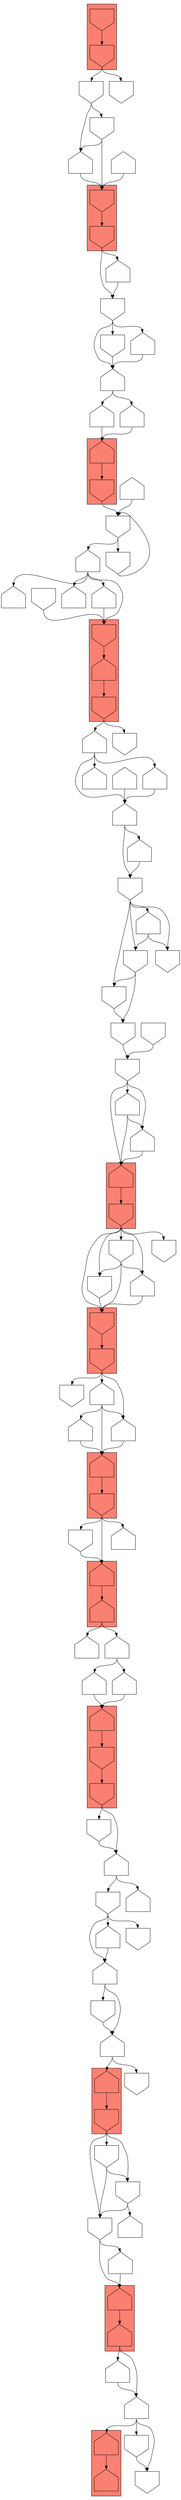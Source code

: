 digraph asm {
	edge [headport=n,tailport=s];
subgraph cluster_C4781_4361 {
	4781 [label="",height=1,width=1,shape=invhouse];
	4361 [label="",height=1,width=1,shape=invhouse];
	style=filled;
	fillcolor=salmon;
}
subgraph cluster_C7756_6566 {
	7756 [label="",height=1,width=1,shape=invhouse];
	6566 [label="",height=1,width=1,shape=invhouse];
	style=filled;
	fillcolor=salmon;
}
subgraph cluster_C6240_9043 {
	6240 [label="",height=1,width=1,shape=house];
	9043 [label="",height=1,width=1,shape=invhouse];
	style=filled;
	fillcolor=salmon;
}
subgraph cluster_C14126_17669_11838 {
	14126 [label="",height=1,width=1,shape=invhouse];
	17669 [label="",height=1,width=1,shape=house];
	11838 [label="",height=1,width=1,shape=invhouse];
	style=filled;
	fillcolor=salmon;
}
subgraph cluster_C3555_2467 {
	3555 [label="",height=1,width=1,shape=house];
	2467 [label="",height=1,width=1,shape=invhouse];
	style=filled;
	fillcolor=salmon;
}
subgraph cluster_C3607_1725 {
	3607 [label="",height=1,width=1,shape=invhouse];
	1725 [label="",height=1,width=1,shape=invhouse];
	style=filled;
	fillcolor=salmon;
}
subgraph cluster_C8809_8497 {
	8809 [label="",height=1,width=1,shape=house];
	8497 [label="",height=1,width=1,shape=invhouse];
	style=filled;
	fillcolor=salmon;
}
subgraph cluster_C4030_11353 {
	4030 [label="",height=1,width=1,shape=house];
	11353 [label="",height=1,width=1,shape=house];
	style=filled;
	fillcolor=salmon;
}
subgraph cluster_C5130_14995_12775 {
	5130 [label="",height=1,width=1,shape=house];
	14995 [label="",height=1,width=1,shape=invhouse];
	12775 [label="",height=1,width=1,shape=invhouse];
	style=filled;
	fillcolor=salmon;
}
subgraph cluster_C956_5316 {
	956 [label="",height=1,width=1,shape=house];
	5316 [label="",height=1,width=1,shape=invhouse];
	style=filled;
	fillcolor=salmon;
}
subgraph cluster_C10759_5527 {
	10759 [label="",height=1,width=1,shape=house];
	5527 [label="",height=1,width=1,shape=house];
	style=filled;
	fillcolor=salmon;
}
subgraph cluster_C10610_16322 {
	10610 [label="",height=1,width=1,shape=house];
	16322 [label="",height=1,width=1,shape=house];
	style=filled;
	fillcolor=salmon;
}
	4725 [label="",height=1,width=1,shape=invhouse];
	12940 [label="",height=1,width=1,shape=house];
	5831 [label="",height=1,width=1,shape=invhouse];
	2029 [label="",height=1,width=1,shape=house];
	16649 [label="",height=1,width=1,shape=house];
	2656 [label="",height=1,width=1,shape=invhouse];
	363 [label="",height=1,width=1,shape=house];
	8894 [label="",height=1,width=1,shape=house];
	3491 [label="",height=1,width=1,shape=house];
	9559 [label="",height=1,width=1,shape=house];
	4990 [label="",height=1,width=1,shape=invhouse];
	7830 [label="",height=1,width=1,shape=invhouse];
	10336 [label="",height=1,width=1,shape=invhouse];
	11257 [label="",height=1,width=1,shape=invhouse];
	7880 [label="",height=1,width=1,shape=invhouse];
	11047 [label="",height=1,width=1,shape=house];
	5901 [label="",height=1,width=1,shape=house];
	20299 [label="",height=1,width=1,shape=house];
	11552 [label="",height=1,width=1,shape=house];
	18728 [label="",height=1,width=1,shape=invhouse];
	21475 [label="",height=1,width=1,shape=house];
	2775 [label="",height=1,width=1,shape=invhouse];
	9790 [label="",height=1,width=1,shape=house];
	10427 [label="",height=1,width=1,shape=house];
	12687 [label="",height=1,width=1,shape=invhouse];
	19658 [label="",height=1,width=1,shape=house];
	3122 [label="",height=1,width=1,shape=invhouse];
	6347 [label="",height=1,width=1,shape=house];
	11660 [label="",height=1,width=1,shape=house];
	14814 [label="",height=1,width=1,shape=house];
	13170 [label="",height=1,width=1,shape=invhouse];
	16308 [label="",height=1,width=1,shape=invhouse];
	5490 [label="",height=1,width=1,shape=invhouse];
	8126 [label="",height=1,width=1,shape=house];
	11592 [label="",height=1,width=1,shape=invhouse];
	7186 [label="",height=1,width=1,shape=invhouse];
	17188 [label="",height=1,width=1,shape=invhouse];
	13177 [label="",height=1,width=1,shape=house];
	15294 [label="",height=1,width=1,shape=house];
	9713 [label="",height=1,width=1,shape=invhouse];
	9721 [label="",height=1,width=1,shape=house];
	14655 [label="",height=1,width=1,shape=house];
	14684 [label="",height=1,width=1,shape=house];
	6517 [label="",height=1,width=1,shape=invhouse];
	16877 [label="",height=1,width=1,shape=invhouse];
	16620 [label="",height=1,width=1,shape=house];
	6643 [label="",height=1,width=1,shape=invhouse];
	11796 [label="",height=1,width=1,shape=house];
	17125 [label="",height=1,width=1,shape=house];
	13712 [label="",height=1,width=1,shape=invhouse];
	13851 [label="",height=1,width=1,shape=invhouse];
	16088 [label="",height=1,width=1,shape=house];
	16046 [label="",height=1,width=1,shape=invhouse];
	16853 [label="",height=1,width=1,shape=house];
	18044 [label="",height=1,width=1,shape=house];
	18784 [label="",height=1,width=1,shape=house];
	18109 [label="",height=1,width=1,shape=house];
	18931 [label="",height=1,width=1,shape=invhouse];
	7270 [label="",height=1,width=1,shape=invhouse];
	17031 [label="",height=1,width=1,shape=house];
	15332 [label="",height=1,width=1,shape=house];
	12496 [label="",height=1,width=1,shape=invhouse];
	9049 [label="",height=1,width=1,shape=house];
	16865 [label="",height=1,width=1,shape=house];
	7236 [label="",height=1,width=1,shape=invhouse];
	8645 [label="",height=1,width=1,shape=house];
	14254 [label="",height=1,width=1,shape=house];
	12942 [label="",height=1,width=1,shape=invhouse];
	12948 [label="",height=1,width=1,shape=house];
	16370 [label="",height=1,width=1,shape=invhouse];
	4781 -> 4361
	4361 -> 4725
	4361 -> 16370
	4725 -> 12940
	4725 -> 12942
	12940 -> 7756
	7756 -> 6566
	6566 -> 5831
	6566 -> 14254
	5831 -> 2029
	5831 -> 7236
	5831 -> 8645
	2029 -> 16649
	2029 -> 16865
	16649 -> 6240
	6240 -> 9043
	9043 -> 2656
	2656 -> 363
	2656 -> 12496
	363 -> 8894
	363 -> 14126
	363 -> 15332
	363 -> 17031
	14126 -> 17669
	17669 -> 11838
	11838 -> 3491
	11838 -> 18931
	3491 -> 9559
	3491 -> 18109
	3491 -> 18784
	9559 -> 4990
	9559 -> 16853
	4990 -> 7830
	4990 -> 13851
	4990 -> 16046
	4990 -> 16088
	7830 -> 10336
	7830 -> 13851
	10336 -> 11257
	11257 -> 3555
	11257 -> 11796
	11257 -> 17125
	3555 -> 2467
	2467 -> 3607
	2467 -> 6517
	2467 -> 6643
	2467 -> 16620
	2467 -> 16877
	3607 -> 1725
	1725 -> 7880
	1725 -> 11047
	1725 -> 14655
	11047 -> 8809
	11047 -> 14655
	11047 -> 14684
	8809 -> 8497
	8497 -> 4030
	8497 -> 9713
	8497 -> 9721
	4030 -> 11353
	11353 -> 5901
	11353 -> 20299
	20299 -> 11552
	20299 -> 15294
	11552 -> 5130
	5130 -> 14995
	14995 -> 12775
	12775 -> 18728
	12775 -> 21475
	18728 -> 21475
	21475 -> 2775
	21475 -> 13177
	2775 -> 9790
	2775 -> 10427
	2775 -> 17188
	9790 -> 10427
	10427 -> 12687
	10427 -> 19658
	12687 -> 19658
	19658 -> 956
	19658 -> 7186
	956 -> 5316
	5316 -> 3122
	5316 -> 5490
	5316 -> 11592
	3122 -> 6347
	3122 -> 10759
	6347 -> 10759
	10759 -> 5527
	5527 -> 11660
	5527 -> 14814
	11660 -> 14814
	14814 -> 10610
	14814 -> 13170
	14814 -> 16308
	10610 -> 16322
	16308 -> 13170
	5490 -> 3122
	5490 -> 8126
	11592 -> 3122
	11592 -> 5490
	15294 -> 5130
	9713 -> 4030
	14655 -> 8809
	14684 -> 8809
	6517 -> 3607
	16877 -> 3607
	16877 -> 6517
	16877 -> 16620
	16620 -> 3607
	11796 -> 3555
	11796 -> 17125
	17125 -> 3555
	13712 -> 11257
	13851 -> 10336
	16088 -> 7830
	16088 -> 16046
	16853 -> 4990
	18044 -> 9559
	18784 -> 9559
	7270 -> 14126
	17031 -> 14126
	12496 -> 2656
	9049 -> 2656
	16865 -> 6240
	7236 -> 2029
	8645 -> 2029
	14254 -> 5831
	12942 -> 7756
	12942 -> 12940
	12948 -> 7756
}